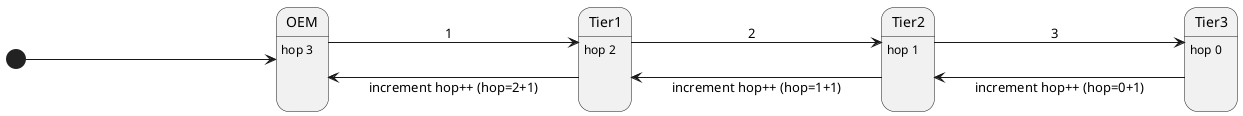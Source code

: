 @startuml
skinparam defaultFontName "Architects daughter"
skinparam monochrome true
skinparam shadowing false
skinparam spacing 100
skinparam linetype ortho
skinparam nodesep 250
skinparam ranksep 250


Tier3 : hop 0
Tier2 : hop 1
Tier1 : hop 2
OEM : hop 3

Tier3 :
Tier2 :
Tier1 :
OEM :
Tier3 :
Tier2 :
Tier1 :
OEM :
Tier3 :
Tier2 :
Tier1 :
OEM :


[*] -r-> OEM
OEM -r-> Tier1: 1
Tier1 -r-> Tier2: 2
Tier2 -r-> Tier3: 3

Tier2 <-- Tier3 : increment hop++ (hop=0+1)
Tier1 <-- Tier2 : increment hop++ (hop=1+1)
OEM <-- Tier1  : increment hop++ (hop=2+1)

@enduml